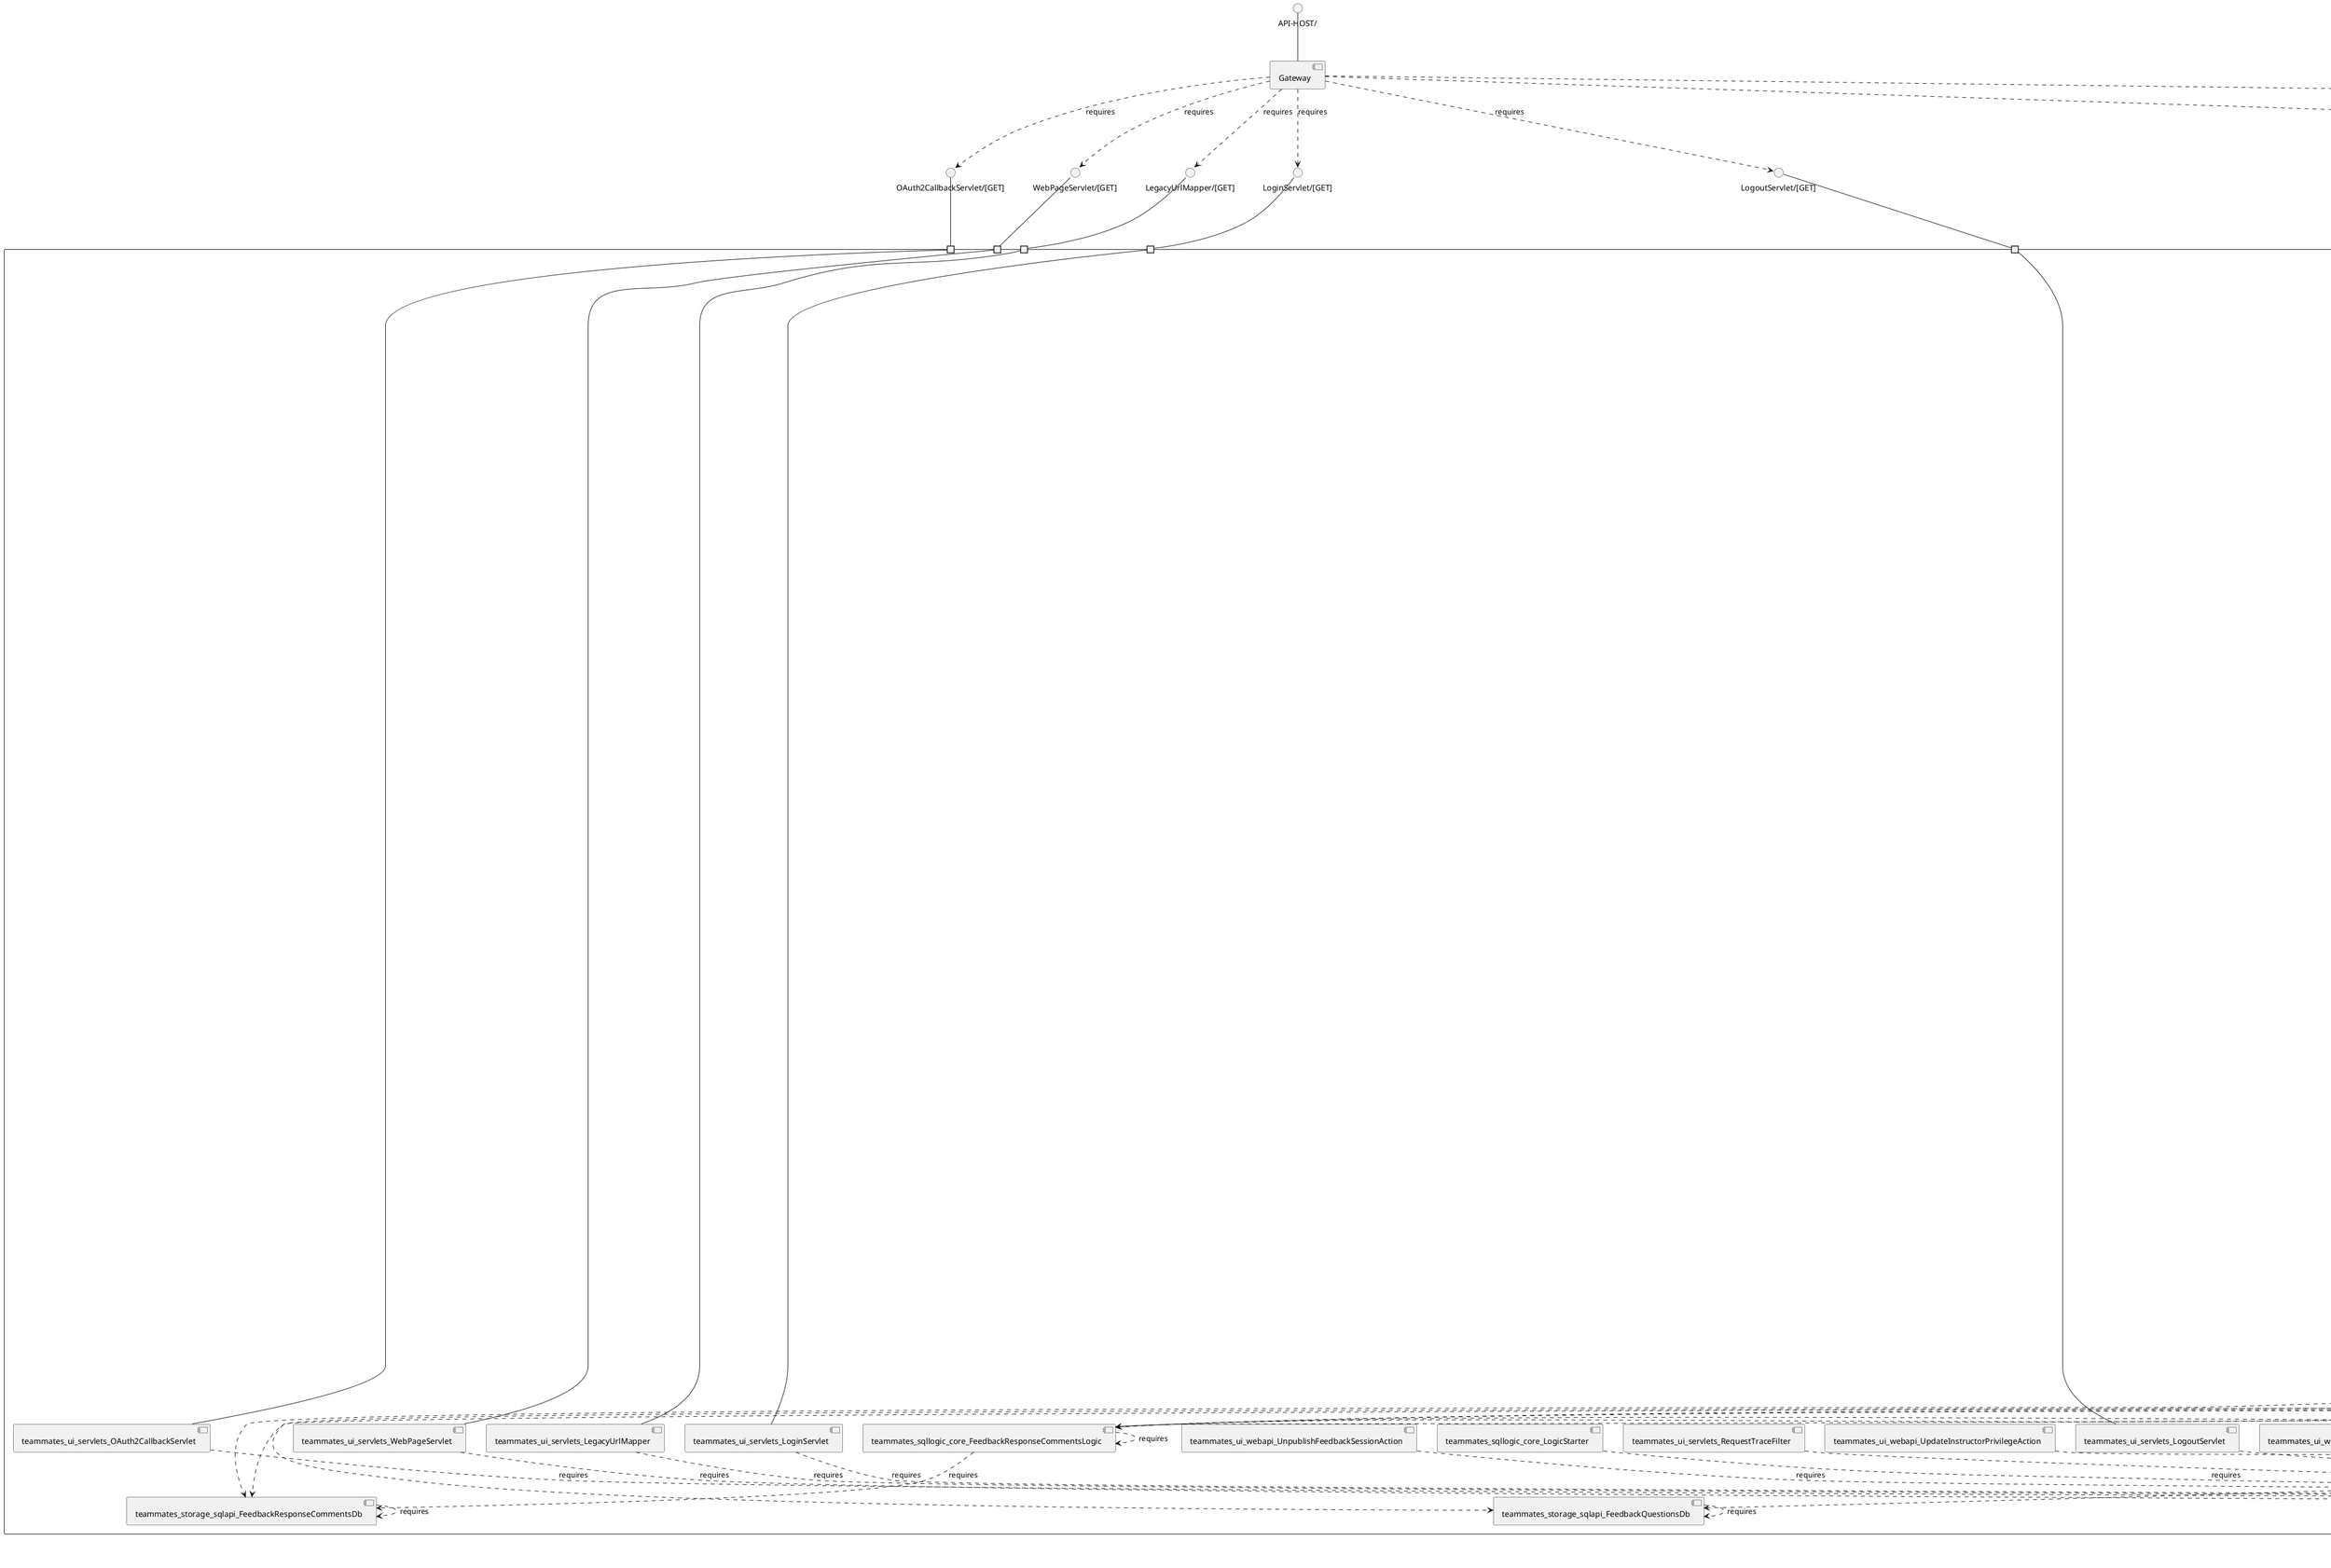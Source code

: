 @startuml
skinparam fixCircleLabelOverlapping true
skinparam componentStyle uml2
component "teammates\n\n\n\n\n\n" {
[teammates_common_datatransfer_questions_FeedbackTextQuestionDetails]
[teammates_common_datatransfer_SqlDataBundle]
[teammates_storage_sqlapi_CoursesDb]
[teammates_sqllogic_core_FeedbackSessionLogsLogic]
[teammates_logic_core_DataBundleLogic]
[teammates_ui_output_FeedbackSessionLogData]
[teammates_it_storage_sqlapi_CoursesDbIT]
[teammates_storage_sqlentity_FeedbackResponseComment]
[teammates_common_datatransfer_questions_FeedbackMsqQuestionDetails]
[teammates_storage_search_AccountRequestSearchManager]
[teammates_ui_webapi_PublishFeedbackSessionAction]
[teammates_client_scripts_testdataconversion_ConvertDatastoreJsonToSqlJson]
[teammates_storage_api_DeadlineExtensionsDb]
[teammates_common_datatransfer_questions_FeedbackContributionResponseDetails]
[teammates_storage_api_FeedbackSessionsDb]
[teammates_storage_sqlentity_responses_FeedbackRankOptionsResponse]
[teammates_storage_sqlentity_questions_FeedbackConstantSumQuestion]
[teammates_it_ui_webapi_SearchStudentsActionIT]
[teammates_common_datatransfer_questions_FeedbackNumericalScaleResponseDetails]
[teammates_storage_search_StudentSearchManager]
[teammates_it_storage_sqlapi_AccountRequestsDbIT]
[teammates_storage_sqlentity_responses_FeedbackRankRecipientsResponse]
[teammates_logic_core_StudentsLogic]
[teammates_it_sqllogic_core_NotificationsLogicIT]
[teammates_ui_webapi_CreateFeedbackSessionAction]
[teammates_storage_sqlentity_responses_FeedbackNumericalScaleResponse]
[teammates_ui_output_InstructorPrivilegeData]
[teammates_storage_sqlentity_questions_FeedbackMsqQuestion]
[teammates_common_datatransfer_questions_FeedbackConstantSumQuestionDetails]
[teammates_ui_webapi_JoinCourseAction]
[teammates_common_datatransfer_questions_FeedbackTextResponseDetails]
[teammates_logic_external_FirebaseAuthService]
[teammates_ui_servlets_LegacyUrlMapper]
[teammates_ui_servlets_OAuth2CallbackServlet]
[teammates_client_scripts_PopulateCourseSearchDocuments]
[teammates_ui_webapi_CreateAccountAction]
[teammates_storage_sqlentity_questions_FeedbackRubricQuestion]
[teammates_common_datatransfer_questions_FeedbackMcqResponseDetails]
[teammates_storage_sqlapi_UsageStatisticsDb]
[teammates_storage_sqlentity_Course]
[teammates_ui_webapi_FeedbackSessionPublishedEmailWorkerAction]
[teammates_it_sqllogic_core_FeedbackSessionLogsLogicIT]
[teammates_sqllogic_core_FeedbackResponseCommentsLogic]
[teammates_logic_core_UsageStatisticsLogic]
[teammates_storage_sqlsearch_InstructorSearchDocument]
[teammates_common_datatransfer_TeamEvalResult]
[teammates_logic_core_AccountsLogic]
[teammates_it_test_BaseTestCaseWithSqlDatabaseAccess]
[teammates_sqllogic_core_CoursesLogic]
[teammates_ui_webapi_FeedbackSessionClosedRemindersAction]
[teammates_it_storage_sqlapi_AccountsDbIT]
[teammates_storage_sqlentity_FeedbackSession]
[teammates_ui_output_FeedbackSessionData]
[teammates_ui_webapi_CreateFeedbackSessionLogAction]
[teammates_storage_sqlapi_UsersDb]
[teammates_logic_api_TaskQueuer]
[teammates_storage_sqlentity_responses_FeedbackRubricResponse]
[teammates_it_storage_sqlsearch_StudentSearchIT]
[teammates_ui_webapi_FeedbackSessionUnpublishedEmailWorkerAction]
[teammates_common_datatransfer_questions_FeedbackMsqResponseDetails]
[teammates_storage_api_CoursesDb]
[teammates_storage_sqlapi_FeedbackResponsesDb]
[teammates_logic_core_FeedbackQuestionsLogic]
[teammates_storage_sqlapi_FeedbackSessionsDb]
[teammates_it_storage_sqlapi_FeedbackSessionsDbIT]
[teammates_it_storage_sqlapi_UsersDbIT]
[teammates_client_scripts_testdataconversion_DataStoreToSqlConverter]
[teammates_storage_search_InstructorSearchManager]
[teammates_client_scripts_GenerateUsageStatisticsObjects]
[teammates_sqllogic_core_NotificationsLogic]
[teammates_storage_sqlapi_EntitiesDb]
[teammates_ui_webapi_SendErrorReportAction]
[teammates_logic_api_Logic]
[teammates_sqllogic_core_AccountRequestsLogic]
[teammates_client_scripts_testdataconversion_UuidGenerator]
[teammates_logic_external_LocalTaskQueueService]
[teammates_common_datatransfer_questions_FeedbackRubricQuestionDetails]
[teammates_it_storage_sqlapi_NotificationDbIT]
[teammates_storage_api_UsageStatisticsDb]
[teammates_storage_api_NotificationsDb]
[teammates_it_sqllogic_core_DeadlineExtensionsLogicIT]
[teammates_logic_external_EmptyEmailService]
[teammates_sqllogic_core_FeedbackQuestionsLogic]
[teammates_logic_core_CoursesLogic]
[teammates_storage_sqlentity_responses_FeedbackConstantSumResponse]
[teammates_logic_api_EmailGenerator]
[teammates_ui_webapi_ArchiveCourseAction]
[teammates_storage_sqlentity_Student]
[teammates_ui_servlets_WebApiServlet]
[teammates_storage_sqlentity_responses_FeedbackMsqResponse]
[teammates_ui_webapi_UpdateFeedbackSessionAction]
[teammates_common_datatransfer_questions_FeedbackRankRecipientsResponseDetails]
[teammates_storage_sqlentity_questions_FeedbackContributionQuestion]
[teammates_storage_search_SearchManagerFactory]
[teammates_common_util_Logger]
[teammates_it_storage_sqlapi_FeedbackResponseCommentsDbIT]
[teammates_sqllogic_core_UsageStatisticsLogic]
[teammates_ui_servlets_LogoutServlet]
[teammates_ui_webapi_ResetAccountRequestAction]
[teammates_common_datatransfer_questions_FeedbackContributionQuestionDetails]
[teammates_it_ui_webapi_SearchInstructorsActionIT]
[teammates_common_util_StringHelper]
[teammates_ui_webapi_FeedbackSessionRemindParticularUsersEmailWorkerAction]
[teammates_storage_sqlapi_NotificationsDb]
[teammates_sqllogic_api_Logic]
[teammates_sqllogic_core_FeedbackSessionsLogic]
[teammates_logic_core_FeedbackSessionsLogic]
[teammates_logic_external_MailjetService]
[teammates_storage_sqlentity_ReadNotification]
[teammates_logic_core_AccountRequestsLogic]
[teammates_it_ui_webapi_UpdateFeedbackSessionLogsActionIT]
[teammates_sqllogic_core_DeadlineExtensionsLogic]
[teammates_it_sqllogic_core_FeedbackQuestionsLogicIT]
[teammates_it_sqllogic_api_EmailGeneratorTestIT]
[teammates_logic_external_GoogleCloudTasksService]
[teammates_storage_sqlsearch_AccountRequestSearchManager]
[teammates_common_datatransfer_attributes_FeedbackQuestionAttributes]
[teammates_it_storage_sqlapi_FeedbackResponsesDbIT]
[teammates_ui_webapi_SubmitFeedbackResponsesAction]
[teammates_main_Application]
[teammates_sqllogic_core_AccountsLogic]
[teammates_common_datatransfer_questions_FeedbackNumericalScaleQuestionDetails]
[teammates_common_datatransfer_attributes_InstructorAttributes]
[teammates_storage_sqlentity_Team]
[teammates_it_ui_webapi_StudentSearchIndexingWorkerActionIT]
[teammates_storage_sqlapi_AccountsDb]
[teammates_common_datatransfer_InstructorPermissionSet]
[teammates_logic_external_EmptyAuthService]
[teammates_storage_sqlapi_DeadlineExtensionsDb]
[teammates_storage_sqlentity_Notification]
[teammates_storage_sqlentity_DeadlineExtension]
[teammates_storage_sqlentity_questions_FeedbackMcqQuestion]
[teammates_common_datatransfer_questions_FeedbackMcqQuestionDetails]
[teammates_storage_api_FeedbackResponsesDb]
[teammates_storage_sqlsearch_StudentSearchDocument]
[teammates_common_datatransfer_DataBundle]
[teammates_ui_webapi_FeedbackSessionRemindEmailWorkerAction]
[teammates_it_sqllogic_core_FeedbackSessionsLogicIT]
[teammates_logic_core_FeedbackResponseCommentsLogic]
[teammates_logic_api_RecaptchaVerifier]
[teammates_sqllogic_api_SqlEmailGenerator]
[teammates_it_sqllogic_core_AccountRequestsLogicIT]
[teammates_ui_webapi_FeedbackSessionClosingRemindersAction]
[teammates_ui_webapi_FeedbackSessionOpeningSoonRemindersAction]
[teammates_it_storage_sqlapi_FeedbackQuestionsDbIT]
[teammates_common_datatransfer_questions_FeedbackConstantSumResponseDetails]
[teammates_ui_webapi_CalculateUsageStatisticsAction]
[teammates_logic_external_GoogleRecaptchaService]
[teammates_sqllogic_core_FeedbackResponsesLogic]
[teammates_ui_webapi_UpdateInstructorPrivilegeAction]
[teammates_ui_servlets_RequestTraceFilter]
[teammates_storage_sqlentity_Account]
[teammates_ui_servlets_LoginServlet]
[teammates_ui_webapi_UnpublishFeedbackSessionAction]
[teammates_storage_sqlentity_questions_FeedbackNumericalScaleQuestion]
[teammates_sqllogic_core_DataBundleLogic]
[teammates_storage_sqlsearch_SearchManagerFactory]
[teammates_ui_output_FeedbackQuestionData]
[teammates_ui_output_FeedbackResponseCommentData]
[teammates_it_sqllogic_core_AccountsLogicIT]
[teammates_ui_webapi_FeedbackSessionResendPublishedEmailWorkerAction]
[teammates_storage_sqlsearch_StudentSearchManager]
[teammates_common_datatransfer_questions_FeedbackRankOptionsResponseDetails]
[teammates_storage_sqlentity_responses_FeedbackTextResponse]
[teammates_logic_external_MailgunService]
[teammates_storage_sqlentity_questions_FeedbackTextQuestion]
[teammates_it_sqllogic_core_DataBundleLogicIT]
[teammates_storage_api_AccountsDb]
[teammates_it_storage_sqlsearch_InstructorSearchIT]
[teammates_storage_search_InstructorSearchDocument]
[teammates_common_util_Config]
[teammates_logic_external_EmptyRecaptchaService]
[teammates_storage_sqlentity_FeedbackSessionLog]
[teammates_it_sqllogic_core_UsersLogicIT]
[teammates_ui_request_InstructorPrivilegeUpdateRequest]
[teammates_storage_api_FeedbackQuestionsDb]
[teammates_ui_output_CourseData]
[teammates_storage_sqlapi_FeedbackSessionLogsDb]
[teammates_ui_servlets_OriginCheckFilter]
[teammates_ui_webapi_CreateNotificationAction]
[teammates_storage_sqlapi_FeedbackQuestionsDb]
[teammates_sqllogic_core_UsersLogic]
[teammates_logic_core_LogicStarter]
[teammates_client_scripts_DataMigrationForFeedbackSessionMismatchedTimezone]
[teammates_logic_api_AuthProxy]
[teammates_storage_sqlapi_FeedbackResponseCommentsDb]
[teammates_it_sqllogic_core_FeedbackResponsesLogicIT]
[teammates_logic_external_SendgridService]
[teammates_storage_sqlsearch_InstructorSearchManager]
[teammates_logic_api_EmailSender]
[teammates_common_datatransfer_InstructorPrivileges]
[teammates_storage_api_FeedbackResponseCommentsDb]
[teammates_storage_search_StudentSearchDocument]
[teammates_ui_webapi_DatastoreBackupAction]
[teammates_storage_sqlapi_AccountRequestsDb]
[teammates_logic_api_UserProvision]
[teammates_storage_sqlentity_responses_FeedbackContributionResponse]
[teammates_common_datatransfer_questions_FeedbackRubricResponseDetails]
[teammates_storage_api_InstructorsDb]
[teammates_common_datatransfer_attributes_CourseAttributes]
[teammates_logic_core_InstructorsLogic]
[teammates_storage_sqlentity_responses_FeedbackMcqResponse]
[teammates_common_datatransfer_attributes_FeedbackResponseAttributes]
[teammates_client_scripts_DataMigrationForTeamNameInResponseGiver]
[teammates_it_storage_sqlsearch_AccountRequestSearchIT]
[teammates_storage_sqlentity_Section]
[teammates_ui_output_FeedbackResponseData]
[teammates_logic_core_NotificationsLogic]
[teammates_it_storage_sqlapi_UsageStatisticsDbIT]
[teammates_ui_webapi_FeedbackSessionOpeningRemindersAction]
[teammates_sqllogic_core_LogicStarter]
[teammates_ui_servlets_WebPageServlet]
[teammates_storage_api_StudentsDb]
[teammates_storage_sqlentity_Instructor]
[teammates_storage_api_AccountRequestsDb]
[teammates_it_storage_sqlapi_FeedbackSessionLogsDbIT]
[teammates_logic_core_DeadlineExtensionsLogic]
[teammates_logic_core_FeedbackResponsesLogic]
portin " " as teammates_requires_LegacyUrlMapper_GET_
portin " " as teammates_requires_OAuth2CallbackServlet_GET_
portin " " as teammates_requires_WebPageServlet_GET_
portin " " as teammates_requires_LoginServlet_GET_
portin " " as teammates_requires_LogoutServlet_GET_
portin " " as teammates_requires_WebApiServlet_DELETE_GET_POST_PUT_
[teammates_ui_output_FeedbackResponseData]..>[teammates_common_datatransfer_questions_FeedbackTextResponseDetails] : requires
[teammates_logic_core_FeedbackSessionsLogic]..>[teammates_logic_core_FeedbackResponsesLogic] : requires
[teammates_logic_external_GoogleCloudTasksService]..>[teammates_common_util_Logger] : requires
[teammates_logic_core_FeedbackQuestionsLogic]..>[teammates_logic_core_StudentsLogic] : requires
[teammates_ui_output_FeedbackQuestionData]..>[teammates_common_datatransfer_questions_FeedbackContributionQuestionDetails] : requires
[teammates_logic_core_InstructorsLogic]..>[teammates_logic_core_FeedbackResponsesLogic] : requires
[teammates_logic_core_NotificationsLogic]..>[teammates_logic_core_NotificationsLogic] : requires
[teammates_storage_sqlentity_Team]..>[teammates_storage_sqlentity_Section] : requires
[teammates_sqllogic_core_UsersLogic]..>[teammates_sqllogic_core_FeedbackResponsesLogic] : requires
[teammates_sqllogic_core_FeedbackResponseCommentsLogic]..>[teammates_storage_sqlapi_FeedbackResponseCommentsDb] : requires
[teammates_sqllogic_api_Logic]..>[teammates_sqllogic_core_FeedbackQuestionsLogic] : requires
[teammates_client_scripts_PopulateCourseSearchDocuments]..>[teammates_logic_api_Logic] : requires
[teammates_common_util_StringHelper]..>[teammates_common_util_Logger] : requires
[teammates_common_datatransfer_attributes_FeedbackResponseAttributes]..>[teammates_common_datatransfer_questions_FeedbackRankRecipientsResponseDetails] : requires
[teammates_sqllogic_core_DataBundleLogic]..>[teammates_sqllogic_core_AccountsLogic] : requires
[teammates_logic_core_FeedbackResponsesLogic]..>[teammates_logic_core_FeedbackResponseCommentsLogic] : requires
[teammates_sqllogic_api_Logic]..>[teammates_sqllogic_core_NotificationsLogic] : requires
[teammates_common_datatransfer_attributes_FeedbackResponseAttributes]..>[teammates_common_datatransfer_questions_FeedbackMsqResponseDetails] : requires
[teammates_logic_core_DataBundleLogic]..>[teammates_storage_api_FeedbackQuestionsDb] : requires
[teammates_logic_core_DeadlineExtensionsLogic]..>[teammates_logic_core_DeadlineExtensionsLogic] : requires
[teammates_ui_webapi_FeedbackSessionOpeningSoonRemindersAction]..>[teammates_common_util_Logger] : requires
[teammates_sqllogic_core_DataBundleLogic]..>[teammates_sqllogic_core_FeedbackResponseCommentsLogic] : requires
[teammates_logic_core_StudentsLogic]..>[teammates_logic_core_DeadlineExtensionsLogic] : requires
[teammates_storage_sqlapi_DeadlineExtensionsDb]..>[teammates_storage_sqlapi_DeadlineExtensionsDb] : requires
[teammates_ui_webapi_UpdateFeedbackSessionAction]..>[teammates_common_util_Logger] : requires
[teammates_storage_sqlentity_questions_FeedbackNumericalScaleQuestion]..>[teammates_common_datatransfer_questions_FeedbackNumericalScaleQuestionDetails] : requires
[teammates_ui_output_FeedbackSessionData]..>[teammates_common_datatransfer_InstructorPermissionSet] : requires
[teammates_it_sqllogic_core_FeedbackSessionLogsLogicIT]..>[teammates_sqllogic_core_FeedbackSessionLogsLogic] : requires
[teammates_ui_webapi_ArchiveCourseAction]..>[teammates_common_util_Logger] : requires
[teammates_it_sqllogic_core_FeedbackResponsesLogicIT]..>[teammates_sqllogic_core_FeedbackResponseCommentsLogic] : requires
[teammates_it_storage_sqlapi_FeedbackSessionsDbIT]..>[teammates_storage_sqlapi_CoursesDb] : requires
[teammates_storage_api_FeedbackSessionsDb]..>[teammates_storage_api_FeedbackSessionsDb] : requires
[teammates_logic_core_FeedbackResponsesLogic]..>[teammates_logic_core_FeedbackResponsesLogic] : requires
[teammates_logic_core_DataBundleLogic]..>[teammates_storage_api_AccountRequestsDb] : requires
[teammates_ui_webapi_CreateNotificationAction]..>[teammates_common_util_Logger] : requires
[teammates_logic_core_FeedbackQuestionsLogic]..>[teammates_logic_core_CoursesLogic] : requires
[teammates_it_sqllogic_core_AccountsLogicIT]..>[teammates_sqllogic_core_CoursesLogic] : requires
[teammates_sqllogic_api_SqlEmailGenerator]..>[teammates_sqllogic_core_CoursesLogic] : requires
[teammates_ui_output_FeedbackResponseData]..>[teammates_common_datatransfer_questions_FeedbackConstantSumResponseDetails] : requires
[teammates_sqllogic_core_AccountsLogic]..>[teammates_sqllogic_core_AccountsLogic] : requires
[teammates_storage_search_SearchManagerFactory]..>[teammates_storage_search_AccountRequestSearchManager] : requires
[teammates_sqllogic_core_FeedbackQuestionsLogic]..>[teammates_sqllogic_core_FeedbackResponsesLogic] : requires
[teammates_logic_api_Logic]..>[teammates_logic_core_FeedbackResponsesLogic] : requires
[teammates_it_storage_sqlapi_UsersDbIT]..>[teammates_storage_sqlentity_Instructor] : requires
[teammates_common_datatransfer_questions_FeedbackContributionQuestionDetails]..>[teammates_common_util_Logger] : requires
[teammates_logic_api_EmailGenerator]..>[teammates_logic_core_CoursesLogic] : requires
[teammates_it_ui_webapi_UpdateFeedbackSessionLogsActionIT]..>[teammates_storage_sqlentity_Student] : requires
[teammates_logic_core_CoursesLogic]..>[teammates_logic_core_FeedbackQuestionsLogic] : requires
[teammates_storage_sqlapi_CoursesDb]..>[teammates_storage_sqlapi_CoursesDb] : requires
[teammates_logic_core_InstructorsLogic]..>[teammates_storage_api_InstructorsDb] : requires
[teammates_sqllogic_api_Logic]..>[teammates_sqllogic_api_Logic] : requires
[teammates_logic_core_CoursesLogic]..>[teammates_common_util_Logger] : requires
[teammates_logic_core_FeedbackResponseCommentsLogic]..>[teammates_logic_core_FeedbackResponseCommentsLogic] : requires
[teammates_it_sqllogic_core_UsersLogicIT]..>[teammates_sqllogic_core_UsersLogic] : requires
[teammates_logic_api_TaskQueuer]..>[teammates_common_util_Logger] : requires
[teammates_storage_sqlapi_EntitiesDb]..>[teammates_common_util_Logger] : requires
[teammates_storage_sqlentity_questions_FeedbackContributionQuestion]..>[teammates_common_datatransfer_questions_FeedbackContributionQuestionDetails] : requires
[teammates_logic_core_CoursesLogic]..>[teammates_logic_core_DeadlineExtensionsLogic] : requires
[teammates_storage_api_FeedbackQuestionsDb]..>[teammates_storage_api_FeedbackQuestionsDb] : requires
[teammates_storage_api_CoursesDb]..>[teammates_storage_api_CoursesDb] : requires
[teammates_sqllogic_core_DeadlineExtensionsLogic]..>[teammates_storage_sqlapi_DeadlineExtensionsDb] : requires
[teammates_logic_core_CoursesLogic]..>[teammates_logic_core_CoursesLogic] : requires
[teammates_storage_sqlentity_responses_FeedbackContributionResponse]..>[teammates_common_datatransfer_questions_FeedbackContributionResponseDetails] : requires
[teammates_logic_api_Logic]..>[teammates_logic_core_UsageStatisticsLogic] : requires
[teammates_sqllogic_core_DataBundleLogic]..>[teammates_sqllogic_core_FeedbackSessionsLogic] : requires
[teammates_logic_core_InstructorsLogic]..>[teammates_logic_core_FeedbackResponseCommentsLogic] : requires
[teammates_logic_core_StudentsLogic]..>[teammates_logic_core_StudentsLogic] : requires
[teammates_storage_sqlentity_ReadNotification]..>[teammates_storage_sqlentity_Account] : requires
[teammates_ui_output_FeedbackResponseData]..>[teammates_common_datatransfer_questions_FeedbackMcqResponseDetails] : requires
[teammates_storage_sqlentity_responses_FeedbackRubricResponse]..>[teammates_common_datatransfer_questions_FeedbackRubricResponseDetails] : requires
[teammates_logic_api_Logic]..>[teammates_logic_core_FeedbackSessionsLogic] : requires
[teammates_storage_sqlentity_FeedbackSession]..>[teammates_storage_sqlentity_Course] : requires
[teammates_logic_api_EmailSender]..>[teammates_logic_external_MailjetService] : requires
[teammates_sqllogic_core_FeedbackResponsesLogic]..>[teammates_sqllogic_core_FeedbackResponseCommentsLogic] : requires
[teammates_storage_sqlapi_UsersDb]..>[teammates_storage_sqlapi_UsersDb] : requires
[teammates_client_scripts_DataMigrationForFeedbackSessionMismatchedTimezone]..>[teammates_common_datatransfer_attributes_CourseAttributes] : requires
[teammates_ui_webapi_SendErrorReportAction]..>[teammates_common_util_Logger] : requires
[teammates_common_datatransfer_attributes_FeedbackQuestionAttributes]..>[teammates_common_datatransfer_questions_FeedbackContributionQuestionDetails] : requires
[teammates_storage_sqlentity_responses_FeedbackRankRecipientsResponse]..>[teammates_common_datatransfer_questions_FeedbackRankRecipientsResponseDetails] : requires
[teammates_it_storage_sqlsearch_InstructorSearchIT]..>[teammates_common_datatransfer_SqlDataBundle] : requires
[teammates_logic_core_CoursesLogic]..>[teammates_storage_api_CoursesDb] : requires
[teammates_sqllogic_core_FeedbackSessionsLogic]..>[teammates_sqllogic_core_FeedbackResponsesLogic] : requires
[teammates_storage_sqlsearch_StudentSearchDocument]..>[teammates_storage_sqlentity_Course] : requires
[teammates_storage_sqlentity_FeedbackResponseComment]..>[teammates_storage_sqlentity_responses_FeedbackRankRecipientsResponse] : requires
[teammates_sqllogic_api_Logic]..>[teammates_sqllogic_core_AccountRequestsLogic] : requires
[teammates_sqllogic_core_FeedbackResponsesLogic]..>[teammates_storage_sqlapi_FeedbackResponsesDb] : requires
[teammates_sqllogic_core_CoursesLogic]..>[teammates_sqllogic_core_UsersLogic] : requires
[teammates_ui_output_FeedbackResponseData]..>[teammates_common_datatransfer_questions_FeedbackNumericalScaleResponseDetails] : requires
[teammates_storage_sqlentity_DeadlineExtension]..>[teammates_storage_sqlentity_FeedbackSession] : requires
[teammates_ui_output_FeedbackSessionLogData]..>[teammates_ui_output_FeedbackSessionData] : requires
[teammates_logic_api_EmailGenerator]..>[teammates_logic_core_FeedbackSessionsLogic] : requires
[teammates_storage_sqlsearch_StudentSearchManager]..>[teammates_storage_sqlapi_UsersDb] : requires
[teammates_logic_core_DeadlineExtensionsLogic]..>[teammates_storage_api_DeadlineExtensionsDb] : requires
[teammates_logic_core_DataBundleLogic]..>[teammates_logic_core_DataBundleLogic] : requires
[teammates_it_sqllogic_core_FeedbackSessionLogsLogicIT]..>[teammates_common_datatransfer_SqlDataBundle] : requires
[teammates_ui_output_FeedbackResponseData]..>[teammates_common_datatransfer_questions_FeedbackRubricResponseDetails] : requires
[teammates_logic_api_EmailGenerator]..>[teammates_logic_core_StudentsLogic] : requires
[teammates_logic_core_DataBundleLogic]..>[teammates_storage_api_FeedbackSessionsDb] : requires
[teammates_logic_external_LocalTaskQueueService]..>[teammates_common_util_Logger] : requires
[teammates_ui_webapi_UpdateInstructorPrivilegeAction]..>[teammates_common_util_Logger] : requires
[teammates_storage_sqlentity_ReadNotification]..>[teammates_storage_sqlentity_Notification] : requires
[teammates_logic_core_CoursesLogic]..>[teammates_logic_core_StudentsLogic] : requires
[teammates_storage_sqlsearch_SearchManagerFactory]..>[teammates_storage_sqlsearch_InstructorSearchManager] : requires
[teammates_sqllogic_core_FeedbackSessionsLogic]..>[teammates_sqllogic_core_FeedbackSessionsLogic] : requires
[teammates_it_ui_webapi_StudentSearchIndexingWorkerActionIT]..>[teammates_storage_sqlentity_Student] : requires
[teammates_it_storage_sqlsearch_StudentSearchIT]..>[teammates_storage_sqlapi_UsersDb] : requires
[teammates_storage_sqlapi_FeedbackSessionLogsDb]..>[teammates_storage_sqlapi_FeedbackSessionLogsDb] : requires
[teammates_storage_api_UsageStatisticsDb]..>[teammates_storage_api_UsageStatisticsDb] : requires
[teammates_sqllogic_core_UsersLogic]..>[teammates_storage_sqlapi_UsersDb] : requires
[teammates_storage_sqlentity_questions_FeedbackConstantSumQuestion]..>[teammates_common_datatransfer_questions_FeedbackConstantSumQuestionDetails] : requires
[teammates_it_storage_sqlapi_UsersDbIT]..>[teammates_storage_sqlapi_CoursesDb] : requires
[teammates_it_storage_sqlapi_FeedbackQuestionsDbIT]..>[teammates_storage_sqlapi_FeedbackQuestionsDb] : requires
[teammates_ui_servlets_RequestTraceFilter]..>[teammates_common_util_Logger] : requires
[teammates_storage_sqlapi_AccountsDb]..>[teammates_storage_sqlapi_AccountsDb] : requires
[teammates_common_datatransfer_attributes_FeedbackResponseAttributes]..>[teammates_common_datatransfer_questions_FeedbackNumericalScaleResponseDetails] : requires
[teammates_storage_api_NotificationsDb]..>[teammates_storage_api_NotificationsDb] : requires
[teammates_common_datatransfer_attributes_FeedbackResponseAttributes]..>[teammates_common_datatransfer_questions_FeedbackTextResponseDetails] : requires
[teammates_logic_core_DataBundleLogic]..>[teammates_storage_api_DeadlineExtensionsDb] : requires
[teammates_sqllogic_core_DeadlineExtensionsLogic]..>[teammates_sqllogic_core_DeadlineExtensionsLogic] : requires
[teammates_storage_sqlentity_FeedbackResponseComment]..>[teammates_storage_sqlentity_responses_FeedbackTextResponse] : requires
[teammates_ui_servlets_LegacyUrlMapper]..>[teammates_common_util_Logger] : requires
[teammates_logic_core_AccountsLogic]..>[teammates_storage_sqlapi_AccountsDb] : requires
[teammates_sqllogic_core_AccountRequestsLogic]..>[teammates_storage_sqlapi_AccountRequestsDb] : requires
[teammates_logic_core_AccountsLogic]..>[teammates_logic_core_AccountsLogic] : requires
[teammates_it_sqllogic_core_DeadlineExtensionsLogicIT]..>[teammates_sqllogic_core_DeadlineExtensionsLogic] : requires
[teammates_sqllogic_api_Logic]..>[teammates_sqllogic_core_CoursesLogic] : requires
[teammates_sqllogic_core_DataBundleLogic]..>[teammates_sqllogic_core_FeedbackQuestionsLogic] : requires
[teammates_logic_api_RecaptchaVerifier]..>[teammates_logic_external_EmptyRecaptchaService] : requires
[teammates_sqllogic_api_Logic]..>[teammates_sqllogic_core_AccountsLogic] : requires
[teammates_sqllogic_core_CoursesLogic]..>[teammates_storage_sqlapi_CoursesDb] : requires
[teammates_sqllogic_core_DataBundleLogic]..>[teammates_sqllogic_core_NotificationsLogic] : requires
[teammates_sqllogic_core_FeedbackSessionsLogic]..>[teammates_common_util_Logger] : requires
[teammates_it_sqllogic_core_UsersLogicIT]..>[teammates_storage_sqlentity_Course] : requires
[teammates_sqllogic_core_UsersLogic]..>[teammates_sqllogic_core_DeadlineExtensionsLogic] : requires
[teammates_it_storage_sqlapi_UsersDbIT]..>[teammates_storage_sqlapi_UsersDb] : requires
[teammates_storage_sqlentity_responses_FeedbackConstantSumResponse]..>[teammates_common_datatransfer_questions_FeedbackConstantSumResponseDetails] : requires
[teammates_logic_external_FirebaseAuthService]..>[teammates_common_util_Logger] : requires
[teammates_ui_output_CourseData]..>[teammates_common_datatransfer_InstructorPermissionSet] : requires
[teammates_ui_webapi_FeedbackSessionRemindParticularUsersEmailWorkerAction]..>[teammates_common_util_Logger] : requires
[teammates_ui_webapi_CreateFeedbackSessionAction]..>[teammates_common_util_Logger] : requires
[teammates_it_ui_webapi_SearchStudentsActionIT]..>[teammates_storage_sqlentity_Instructor] : requires
[teammates_it_sqllogic_core_AccountsLogicIT]..>[teammates_sqllogic_core_NotificationsLogic] : requires
[teammates_sqllogic_api_Logic]..>[teammates_sqllogic_core_FeedbackResponseCommentsLogic] : requires
[teammates_storage_sqlentity_questions_FeedbackRubricQuestion]..>[teammates_common_datatransfer_questions_FeedbackRubricQuestionDetails] : requires
[teammates_logic_api_Logic]..>[teammates_logic_core_NotificationsLogic] : requires
[teammates_common_datatransfer_attributes_FeedbackQuestionAttributes]..>[teammates_common_datatransfer_questions_FeedbackNumericalScaleQuestionDetails] : requires
[teammates_common_datatransfer_InstructorPrivileges]..>[teammates_common_datatransfer_InstructorPermissionSet] : requires
[teammates_storage_sqlentity_Instructor]..>[teammates_common_datatransfer_InstructorPrivileges] : requires
[teammates_storage_search_StudentSearchDocument]..>[teammates_common_datatransfer_attributes_CourseAttributes] : requires
[teammates_common_datatransfer_attributes_FeedbackResponseAttributes]..>[teammates_common_datatransfer_questions_FeedbackContributionResponseDetails] : requires
[teammates_it_sqllogic_core_FeedbackQuestionsLogicIT]..>[teammates_sqllogic_core_FeedbackQuestionsLogic] : requires
[teammates_it_sqllogic_core_AccountRequestsLogicIT]..>[teammates_sqllogic_core_AccountRequestsLogic] : requires
[teammates_logic_api_UserProvision]..>[teammates_sqllogic_core_UsersLogic] : requires
[teammates_sqllogic_api_Logic]..>[teammates_sqllogic_core_UsageStatisticsLogic] : requires
[teammates_logic_core_CoursesLogic]..>[teammates_logic_core_InstructorsLogic] : requires
[teammates_logic_core_FeedbackSessionsLogic]..>[teammates_logic_core_StudentsLogic] : requires
[teammates_storage_api_FeedbackResponsesDb]..>[teammates_storage_api_FeedbackResponsesDb] : requires
[teammates_sqllogic_api_SqlEmailGenerator]..>[teammates_sqllogic_api_SqlEmailGenerator] : requires
[teammates_logic_core_DataBundleLogic]..>[teammates_storage_api_FeedbackResponsesDb] : requires
[teammates_logic_core_InstructorsLogic]..>[teammates_logic_core_InstructorsLogic] : requires
[teammates_ui_servlets_WebPageServlet]..>[teammates_common_util_Logger] : requires
[teammates_logic_api_EmailSender]..>[teammates_logic_external_MailgunService] : requires
[teammates_it_storage_sqlapi_AccountsDbIT]..>[teammates_storage_sqlapi_AccountsDb] : requires
[teammates_ui_output_FeedbackResponseData]..>[teammates_common_datatransfer_questions_FeedbackMsqResponseDetails] : requires
[teammates_common_datatransfer_attributes_FeedbackResponseAttributes]..>[teammates_common_datatransfer_questions_FeedbackConstantSumResponseDetails] : requires
[teammates_it_test_BaseTestCaseWithSqlDatabaseAccess]..>[teammates_sqllogic_api_Logic] : requires
[teammates_it_storage_sqlapi_FeedbackResponsesDbIT]..>[teammates_storage_sqlapi_FeedbackResponsesDb] : requires
[teammates_logic_core_InstructorsLogic]..>[teammates_logic_core_FeedbackQuestionsLogic] : requires
[teammates_logic_api_AuthProxy]..>[teammates_logic_external_FirebaseAuthService] : requires
[teammates_logic_core_FeedbackSessionsLogic]..>[teammates_logic_core_FeedbackQuestionsLogic] : requires
[teammates_logic_api_Logic]..>[teammates_logic_core_InstructorsLogic] : requires
[teammates_storage_sqlentity_responses_FeedbackNumericalScaleResponse]..>[teammates_common_datatransfer_questions_FeedbackNumericalScaleResponseDetails] : requires
[teammates_storage_sqlentity_FeedbackSessionLog]..>[teammates_storage_sqlentity_Student] : requires
[teammates_common_datatransfer_attributes_FeedbackQuestionAttributes]..>[teammates_common_datatransfer_questions_FeedbackMsqQuestionDetails] : requires
[teammates_ui_output_FeedbackResponseData]..>[teammates_ui_output_FeedbackResponseCommentData] : requires
[teammates_storage_sqlsearch_InstructorSearchManager]..>[teammates_storage_sqlapi_CoursesDb] : requires
[teammates_logic_core_DataBundleLogic]..>[teammates_storage_api_FeedbackResponseCommentsDb] : requires
[teammates_it_ui_webapi_SearchStudentsActionIT]..>[teammates_storage_sqlentity_Student] : requires
[teammates_logic_core_FeedbackQuestionsLogic]..>[teammates_logic_core_FeedbackQuestionsLogic] : requires
[teammates_client_scripts_DataMigrationForTeamNameInResponseGiver]..>[teammates_logic_core_StudentsLogic] : requires
[teammates_logic_core_InstructorsLogic]..>[teammates_logic_core_DeadlineExtensionsLogic] : requires
[teammates_sqllogic_core_FeedbackSessionLogsLogic]..>[teammates_storage_sqlapi_FeedbackSessionLogsDb] : requires
[teammates_sqllogic_core_FeedbackQuestionsLogic]..>[teammates_common_util_Logger] : requires
[teammates_logic_core_StudentsLogic]..>[teammates_logic_core_FeedbackResponsesLogic] : requires
[teammates_sqllogic_api_Logic]..>[teammates_sqllogic_core_FeedbackSessionsLogic] : requires
[teammates_logic_core_FeedbackSessionsLogic]..>[teammates_logic_core_FeedbackResponseCommentsLogic] : requires
[teammates_logic_core_UsageStatisticsLogic]..>[teammates_logic_core_FeedbackResponsesLogic] : requires
[teammates_logic_api_EmailSender]..>[teammates_logic_api_EmailSender] : requires
[teammates_logic_api_Logic]..>[teammates_logic_core_DataBundleLogic] : requires
[teammates_common_datatransfer_TeamEvalResult]..>[teammates_common_util_Logger] : requires
[teammates_it_ui_webapi_SearchInstructorsActionIT]..>[teammates_storage_sqlentity_Instructor] : requires
[teammates_logic_core_DataBundleLogic]..>[teammates_storage_api_StudentsDb] : requires
[teammates_storage_search_StudentSearchManager]..>[teammates_storage_api_CoursesDb] : requires
[teammates_sqllogic_api_Logic]..>[teammates_sqllogic_core_UsersLogic] : requires
[teammates_logic_core_FeedbackResponsesLogic]..>[teammates_logic_core_StudentsLogic] : requires
[teammates_sqllogic_core_DataBundleLogic]..>[teammates_sqllogic_core_FeedbackResponsesLogic] : requires
[teammates_ui_output_FeedbackQuestionData]..>[teammates_common_datatransfer_questions_FeedbackTextQuestionDetails] : requires
[teammates_logic_api_UserProvision]..>[teammates_logic_core_StudentsLogic] : requires
[teammates_it_storage_sqlapi_FeedbackQuestionsDbIT]..>[teammates_common_datatransfer_SqlDataBundle] : requires
[teammates_logic_core_FeedbackResponseCommentsLogic]..>[teammates_logic_core_CoursesLogic] : requires
[teammates_logic_core_AccountRequestsLogic]..>[teammates_logic_core_AccountRequestsLogic] : requires
[teammates_ui_webapi_DatastoreBackupAction]..>[teammates_common_util_Logger] : requires
[teammates_ui_output_FeedbackQuestionData]..>[teammates_common_datatransfer_questions_FeedbackMcqQuestionDetails] : requires
[teammates_it_storage_sqlapi_UsageStatisticsDbIT]..>[teammates_storage_sqlapi_UsageStatisticsDb] : requires
[teammates_logic_core_FeedbackResponseCommentsLogic]..>[teammates_logic_core_StudentsLogic] : requires
[teammates_storage_search_InstructorSearchManager]..>[teammates_storage_api_CoursesDb] : requires
[teammates_sqllogic_core_FeedbackResponseCommentsLogic]..>[teammates_sqllogic_core_FeedbackResponseCommentsLogic] : requires
[teammates_common_datatransfer_attributes_FeedbackQuestionAttributes]..>[teammates_common_datatransfer_questions_FeedbackConstantSumQuestionDetails] : requires
[teammates_sqllogic_core_AccountsLogic]..>[teammates_sqllogic_core_NotificationsLogic] : requires
[teammates_it_sqllogic_core_FeedbackSessionsLogicIT]..>[teammates_common_datatransfer_SqlDataBundle] : requires
[teammates_logic_api_UserProvision]..>[teammates_logic_api_UserProvision] : requires
[teammates_it_storage_sqlapi_UsersDbIT]..>[teammates_storage_sqlentity_Section] : requires
[teammates_logic_core_FeedbackResponseCommentsLogic]..>[teammates_storage_api_FeedbackResponseCommentsDb] : requires
[teammates_common_datatransfer_attributes_InstructorAttributes]..>[teammates_common_datatransfer_InstructorPrivileges] : requires
[teammates_it_sqllogic_api_EmailGeneratorTestIT]..>[teammates_sqllogic_api_SqlEmailGenerator] : requires
[teammates_logic_core_StudentsLogic]..>[teammates_logic_core_FeedbackSessionsLogic] : requires
[teammates_storage_sqlentity_questions_FeedbackMsqQuestion]..>[teammates_common_datatransfer_questions_FeedbackMsqQuestionDetails] : requires
[teammates_it_sqllogic_core_FeedbackResponsesLogicIT]..>[teammates_common_datatransfer_SqlDataBundle] : requires
[teammates_ui_webapi_CreateAccountAction]..>[teammates_common_util_Logger] : requires
[teammates_sqllogic_core_DataBundleLogic]..>[teammates_sqllogic_core_DeadlineExtensionsLogic] : requires
[teammates_logic_core_FeedbackResponsesLogic]..>[teammates_storage_api_FeedbackResponsesDb] : requires
[teammates_sqllogic_core_FeedbackSessionLogsLogic]..>[teammates_sqllogic_core_FeedbackSessionLogsLogic] : requires
[teammates_it_storage_sqlapi_FeedbackSessionsDbIT]..>[teammates_storage_sqlapi_FeedbackSessionsDb] : requires
[teammates_sqllogic_core_DataBundleLogic]..>[teammates_sqllogic_core_DataBundleLogic] : requires
[teammates_sqllogic_core_FeedbackQuestionsLogic]..>[teammates_sqllogic_core_FeedbackQuestionsLogic] : requires
[teammates_logic_api_EmailSender]..>[teammates_logic_external_EmptyEmailService] : requires
[teammates_storage_sqlapi_NotificationsDb]..>[teammates_storage_sqlapi_NotificationsDb] : requires
[teammates_it_sqllogic_core_FeedbackResponsesLogicIT]..>[teammates_sqllogic_core_FeedbackResponsesLogic] : requires
[teammates_ui_output_InstructorPrivilegeData]..>[teammates_common_datatransfer_InstructorPrivileges] : requires
[teammates_logic_core_FeedbackResponsesLogic]..>[teammates_logic_core_FeedbackQuestionsLogic] : requires
[teammates_storage_api_AccountRequestsDb]..>[teammates_storage_api_AccountRequestsDb] : requires
[teammates_logic_core_UsageStatisticsLogic]..>[teammates_storage_api_UsageStatisticsDb] : requires
[teammates_logic_api_EmailGenerator]..>[teammates_logic_api_EmailGenerator] : requires
[teammates_sqllogic_core_FeedbackQuestionsLogic]..>[teammates_storage_sqlapi_FeedbackQuestionsDb] : requires
[teammates_it_storage_sqlapi_UsersDbIT]..>[teammates_storage_sqlentity_Student] : requires
[teammates_sqllogic_core_DataBundleLogic]..>[teammates_sqllogic_core_CoursesLogic] : requires
[teammates_it_ui_webapi_UpdateFeedbackSessionLogsActionIT]..>[teammates_storage_sqlentity_FeedbackSession] : requires
[teammates_ui_webapi_FeedbackSessionResendPublishedEmailWorkerAction]..>[teammates_common_util_Logger] : requires
[teammates_logic_core_DataBundleLogic]..>[teammates_storage_api_InstructorsDb] : requires
[teammates_sqllogic_core_NotificationsLogic]..>[teammates_storage_sqlapi_NotificationsDb] : requires
[teammates_it_storage_sqlapi_FeedbackResponseCommentsDbIT]..>[teammates_storage_sqlapi_FeedbackResponseCommentsDb] : requires
[teammates_logic_core_DataBundleLogic]..>[teammates_storage_api_NotificationsDb] : requires
[teammates_sqllogic_core_FeedbackSessionsLogic]..>[teammates_sqllogic_core_FeedbackQuestionsLogic] : requires
[teammates_sqllogic_core_FeedbackSessionsLogic]..>[teammates_sqllogic_core_UsersLogic] : requires
[teammates_it_storage_sqlapi_FeedbackResponseCommentsDbIT]..>[teammates_common_datatransfer_SqlDataBundle] : requires
[teammates_logic_core_FeedbackResponseCommentsLogic]..>[teammates_logic_core_InstructorsLogic] : requires
[teammates_storage_api_DeadlineExtensionsDb]..>[teammates_storage_api_DeadlineExtensionsDb] : requires
[teammates_ui_webapi_SubmitFeedbackResponsesAction]..>[teammates_common_util_Logger] : requires
[teammates_ui_output_FeedbackQuestionData]..>[teammates_common_datatransfer_questions_FeedbackRubricQuestionDetails] : requires
[teammates_main_Application]..>[teammates_common_util_Logger] : requires
[teammates_storage_api_FeedbackResponseCommentsDb]..>[teammates_common_util_Logger] : requires
[teammates_ui_servlets_LogoutServlet]..>[teammates_common_util_Logger] : requires
[teammates_storage_sqlapi_UsageStatisticsDb]..>[teammates_storage_sqlapi_UsageStatisticsDb] : requires
[teammates_it_storage_sqlapi_UsersDbIT]..>[teammates_storage_sqlapi_AccountsDb] : requires
[teammates_ui_servlets_WebApiServlet]..>[teammates_common_util_Logger] : requires
[teammates_it_sqllogic_core_AccountsLogicIT]..>[teammates_sqllogic_core_AccountsLogic] : requires
[teammates_it_storage_sqlsearch_AccountRequestSearchIT]..>[teammates_common_datatransfer_SqlDataBundle] : requires
[teammates_storage_sqlentity_DeadlineExtension]..>[teammates_storage_sqlentity_Instructor] : requires
[teammates_sqllogic_core_FeedbackResponsesLogic]..>[teammates_sqllogic_core_FeedbackResponsesLogic] : requires
[teammates_logic_core_FeedbackResponsesLogic]..>[teammates_logic_core_InstructorsLogic] : requires
[teammates_it_storage_sqlapi_NotificationDbIT]..>[teammates_storage_sqlapi_NotificationsDb] : requires
[teammates_storage_sqlentity_FeedbackResponseComment]..>[teammates_storage_sqlentity_responses_FeedbackConstantSumResponse] : requires
[teammates_storage_sqlsearch_InstructorSearchManager]..>[teammates_storage_sqlapi_UsersDb] : requires
[teammates_client_scripts_testdataconversion_DataStoreToSqlConverter]..>[teammates_client_scripts_testdataconversion_UuidGenerator] : requires
[teammates_sqllogic_core_AccountsLogic]..>[teammates_sqllogic_core_CoursesLogic] : requires
[teammates_sqllogic_core_UsersLogic]..>[teammates_sqllogic_core_FeedbackResponseCommentsLogic] : requires
[teammates_logic_api_EmailGenerator]..>[teammates_logic_core_InstructorsLogic] : requires
[teammates_sqllogic_core_UsersLogic]..>[teammates_sqllogic_core_AccountsLogic] : requires
[teammates_logic_api_UserProvision]..>[teammates_logic_core_InstructorsLogic] : requires
[teammates_client_scripts_testdataconversion_ConvertDatastoreJsonToSqlJson]..>[teammates_client_scripts_testdataconversion_DataStoreToSqlConverter] : requires
[teammates_storage_api_StudentsDb]..>[teammates_common_util_Logger] : requires
[teammates_common_datatransfer_attributes_FeedbackQuestionAttributes]..>[teammates_common_datatransfer_questions_FeedbackRubricQuestionDetails] : requires
[teammates_logic_api_Logic]..>[teammates_logic_api_Logic] : requires
[teammates_sqllogic_core_FeedbackResponsesLogic]..>[teammates_sqllogic_core_FeedbackQuestionsLogic] : requires
[teammates_logic_core_UsageStatisticsLogic]..>[teammates_logic_core_UsageStatisticsLogic] : requires
[teammates_logic_core_CoursesLogic]..>[teammates_logic_core_FeedbackResponsesLogic] : requires
[teammates_sqllogic_core_FeedbackQuestionsLogic]..>[teammates_sqllogic_core_FeedbackSessionsLogic] : requires
[teammates_ui_output_FeedbackResponseData]..>[teammates_common_datatransfer_questions_FeedbackRankOptionsResponseDetails] : requires
[teammates_sqllogic_api_Logic]..>[teammates_sqllogic_core_DeadlineExtensionsLogic] : requires
[teammates_storage_sqlapi_AccountRequestsDb]..>[teammates_storage_sqlapi_AccountRequestsDb] : requires
[teammates_logic_core_AccountsLogic]..>[teammates_logic_core_CoursesLogic] : requires
[teammates_storage_sqlentity_FeedbackSessionLog]..>[teammates_storage_sqlentity_FeedbackSession] : requires
[teammates_sqllogic_core_UsageStatisticsLogic]..>[teammates_storage_sqlapi_UsageStatisticsDb] : requires
[teammates_sqllogic_api_SqlEmailGenerator]..>[teammates_sqllogic_core_DeadlineExtensionsLogic] : requires
[teammates_storage_api_FeedbackResponseCommentsDb]..>[teammates_storage_api_FeedbackResponseCommentsDb] : requires
[teammates_storage_search_SearchManagerFactory]..>[teammates_storage_search_StudentSearchManager] : requires
[teammates_sqllogic_core_UsageStatisticsLogic]..>[teammates_sqllogic_core_UsageStatisticsLogic] : requires
[teammates_ui_webapi_FeedbackSessionClosedRemindersAction]..>[teammates_common_util_Logger] : requires
[teammates_logic_api_Logic]..>[teammates_logic_core_CoursesLogic] : requires
[teammates_logic_api_Logic]..>[teammates_logic_core_FeedbackQuestionsLogic] : requires
[teammates_it_sqllogic_core_FeedbackSessionsLogicIT]..>[teammates_sqllogic_core_FeedbackSessionsLogic] : requires
[teammates_logic_core_FeedbackSessionsLogic]..>[teammates_storage_api_FeedbackSessionsDb] : requires
[teammates_logic_core_DataBundleLogic]..>[teammates_storage_api_AccountsDb] : requires
[teammates_logic_api_AuthProxy]..>[teammates_logic_external_EmptyAuthService] : requires
[teammates_logic_core_FeedbackSessionsLogic]..>[teammates_logic_core_CoursesLogic] : requires
[teammates_storage_sqlentity_FeedbackResponseComment]..>[teammates_storage_sqlentity_responses_FeedbackMcqResponse] : requires
[teammates_common_datatransfer_attributes_FeedbackResponseAttributes]..>[teammates_common_datatransfer_questions_FeedbackRankOptionsResponseDetails] : requires
[teammates_it_storage_sqlapi_FeedbackResponsesDbIT]..>[teammates_storage_sqlapi_FeedbackResponseCommentsDb] : requires
[teammates_ui_webapi_FeedbackSessionUnpublishedEmailWorkerAction]..>[teammates_common_util_Logger] : requires
[teammates_it_storage_sqlapi_FeedbackResponsesDbIT]..>[teammates_common_datatransfer_SqlDataBundle] : requires
[teammates_logic_core_FeedbackSessionsLogic]..>[teammates_logic_core_DeadlineExtensionsLogic] : requires
[teammates_common_datatransfer_attributes_FeedbackResponseAttributes]..>[teammates_common_datatransfer_questions_FeedbackRubricResponseDetails] : requires
[teammates_logic_core_FeedbackQuestionsLogic]..>[teammates_logic_core_InstructorsLogic] : requires
[teammates_ui_webapi_ResetAccountRequestAction]..>[teammates_common_util_Logger] : requires
[teammates_it_sqllogic_api_EmailGeneratorTestIT]..>[teammates_common_datatransfer_SqlDataBundle] : requires
[teammates_logic_core_UsageStatisticsLogic]..>[teammates_logic_core_InstructorsLogic] : requires
[teammates_it_ui_webapi_UpdateFeedbackSessionLogsActionIT]..>[teammates_storage_sqlentity_Course] : requires
[teammates_client_scripts_GenerateUsageStatisticsObjects]..>[teammates_logic_api_Logic] : requires
[teammates_common_datatransfer_attributes_FeedbackResponseAttributes]..>[teammates_common_datatransfer_questions_FeedbackMcqResponseDetails] : requires
[teammates_storage_sqlentity_DeadlineExtension]..>[teammates_storage_sqlentity_Student] : requires
[teammates_storage_sqlentity_FeedbackResponseComment]..>[teammates_storage_sqlentity_responses_FeedbackRankOptionsResponse] : requires
[teammates_client_scripts_testdataconversion_ConvertDatastoreJsonToSqlJson]..>[teammates_common_datatransfer_DataBundle] : requires
[teammates_sqllogic_core_DeadlineExtensionsLogic]..>[teammates_sqllogic_core_FeedbackSessionsLogic] : requires
[teammates_it_sqllogic_core_UsersLogicIT]..>[teammates_sqllogic_core_AccountsLogic] : requires
[teammates_storage_sqlentity_questions_FeedbackMcqQuestion]..>[teammates_common_datatransfer_questions_FeedbackMcqQuestionDetails] : requires
[teammates_sqllogic_core_UsersLogic]..>[teammates_sqllogic_core_UsersLogic] : requires
[teammates_storage_sqlapi_FeedbackSessionsDb]..>[teammates_storage_sqlapi_FeedbackSessionsDb] : requires
[teammates_ui_webapi_FeedbackSessionRemindEmailWorkerAction]..>[teammates_common_util_Logger] : requires
[teammates_logic_core_NotificationsLogic]..>[teammates_storage_api_NotificationsDb] : requires
[teammates_client_scripts_testdataconversion_ConvertDatastoreJsonToSqlJson]..>[teammates_common_datatransfer_SqlDataBundle] : requires
[teammates_storage_sqlentity_responses_FeedbackMsqResponse]..>[teammates_common_datatransfer_questions_FeedbackMsqResponseDetails] : requires
[teammates_logic_core_CoursesLogic]..>[teammates_logic_core_FeedbackSessionsLogic] : requires
[teammates_storage_sqlentity_FeedbackResponseComment]..>[teammates_storage_sqlentity_responses_FeedbackContributionResponse] : requires
[teammates_logic_api_TaskQueuer]..>[teammates_logic_external_LocalTaskQueueService] : requires
[teammates_storage_sqlsearch_AccountRequestSearchManager]..>[teammates_storage_sqlapi_AccountRequestsDb] : requires
[teammates_logic_api_Logic]..>[teammates_logic_core_AccountRequestsLogic] : requires
[teammates_storage_sqlentity_responses_FeedbackTextResponse]..>[teammates_common_datatransfer_questions_FeedbackTextResponseDetails] : requires
[teammates_logic_external_MailgunService]..>[teammates_common_util_Logger] : requires
[teammates_logic_core_AccountRequestsLogic]..>[teammates_storage_api_AccountRequestsDb] : requires
[teammates_logic_api_Logic]..>[teammates_logic_core_DeadlineExtensionsLogic] : requires
[teammates_logic_external_GoogleRecaptchaService]..>[teammates_common_util_Logger] : requires
[teammates_ui_webapi_CalculateUsageStatisticsAction]..>[teammates_common_util_Logger] : requires
[teammates_sqllogic_api_Logic]..>[teammates_sqllogic_core_FeedbackSessionLogsLogic] : requires
[teammates_logic_api_RecaptchaVerifier]..>[teammates_logic_api_RecaptchaVerifier] : requires
[teammates_it_sqllogic_core_FeedbackSessionsLogicIT]..>[teammates_sqllogic_core_FeedbackQuestionsLogic] : requires
[teammates_storage_sqlentity_Section]..>[teammates_storage_sqlentity_Course] : requires
[teammates_ui_webapi_PublishFeedbackSessionAction]..>[teammates_common_util_Logger] : requires
[teammates_logic_core_AccountsLogic]..>[teammates_logic_core_NotificationsLogic] : requires
[teammates_it_sqllogic_core_AccountsLogicIT]..>[teammates_common_datatransfer_SqlDataBundle] : requires
[teammates_sqllogic_core_LogicStarter]..>[teammates_common_util_Logger] : requires
[teammates_sqllogic_core_AccountsLogic]..>[teammates_sqllogic_core_UsersLogic] : requires
[teammates_storage_sqlapi_FeedbackResponseCommentsDb]..>[teammates_storage_sqlapi_FeedbackResponseCommentsDb] : requires
[teammates_sqllogic_core_FeedbackSessionLogsLogic]..>[teammates_common_util_Logger] : requires
[teammates_logic_api_AuthProxy]..>[teammates_logic_api_AuthProxy] : requires
[teammates_storage_sqlentity_responses_FeedbackRankOptionsResponse]..>[teammates_common_datatransfer_questions_FeedbackRankOptionsResponseDetails] : requires
[teammates_logic_api_RecaptchaVerifier]..>[teammates_logic_external_GoogleRecaptchaService] : requires
[teammates_logic_core_AccountsLogic]..>[teammates_logic_core_StudentsLogic] : requires
[teammates_sqllogic_api_SqlEmailGenerator]..>[teammates_sqllogic_core_UsersLogic] : requires
[teammates_storage_sqlentity_responses_FeedbackMcqResponse]..>[teammates_common_datatransfer_questions_FeedbackMcqResponseDetails] : requires
[teammates_logic_api_Logic]..>[teammates_logic_core_StudentsLogic] : requires
[teammates_common_datatransfer_attributes_FeedbackQuestionAttributes]..>[teammates_common_datatransfer_questions_FeedbackMcqQuestionDetails] : requires
[teammates_logic_api_TaskQueuer]..>[teammates_logic_api_TaskQueuer] : requires
[teammates_it_sqllogic_core_UsersLogicIT]..>[teammates_storage_sqlentity_Account] : requires
[teammates_it_storage_sqlapi_CoursesDbIT]..>[teammates_storage_sqlapi_CoursesDb] : requires
[teammates_logic_core_UsageStatisticsLogic]..>[teammates_logic_core_AccountRequestsLogic] : requires
[teammates_logic_core_FeedbackResponseCommentsLogic]..>[teammates_logic_core_FeedbackResponsesLogic] : requires
[teammates_it_storage_sqlapi_FeedbackSessionLogsDbIT]..>[teammates_common_datatransfer_SqlDataBundle] : requires
[teammates_client_scripts_DataMigrationForTeamNameInResponseGiver]..>[teammates_logic_core_FeedbackResponsesLogic] : requires
[teammates_storage_sqlsearch_SearchManagerFactory]..>[teammates_storage_sqlsearch_StudentSearchManager] : requires
[teammates_sqllogic_api_Logic]..>[teammates_sqllogic_core_FeedbackResponsesLogic] : requires
[teammates_logic_core_FeedbackSessionsLogic]..>[teammates_logic_core_InstructorsLogic] : requires
[teammates_client_scripts_DataMigrationForFeedbackSessionMismatchedTimezone]..>[teammates_logic_core_CoursesLogic] : requires
[teammates_storage_api_InstructorsDb]..>[teammates_storage_api_InstructorsDb] : requires
[teammates_ui_webapi_JoinCourseAction]..>[teammates_common_util_Logger] : requires
[teammates_storage_sqlsearch_InstructorSearchDocument]..>[teammates_storage_sqlentity_Course] : requires
[teammates_sqllogic_core_DataBundleLogic]..>[teammates_sqllogic_core_AccountRequestsLogic] : requires
[teammates_it_sqllogic_core_DeadlineExtensionsLogicIT]..>[teammates_common_datatransfer_SqlDataBundle] : requires
[teammates_logic_core_AccountsLogic]..>[teammates_storage_api_AccountsDb] : requires
[teammates_it_storage_sqlapi_FeedbackSessionLogsDbIT]..>[teammates_storage_sqlapi_FeedbackSessionLogsDb] : requires
[teammates_logic_core_FeedbackSessionsLogic]..>[teammates_logic_core_FeedbackSessionsLogic] : requires
[teammates_ui_servlets_OAuth2CallbackServlet]..>[teammates_common_util_Logger] : requires
[teammates_it_sqllogic_core_UsersLogicIT]..>[teammates_sqllogic_core_CoursesLogic] : requires
[teammates_sqllogic_core_NotificationsLogic]..>[teammates_sqllogic_core_NotificationsLogic] : requires
[teammates_it_sqllogic_core_DataBundleLogicIT]..>[teammates_sqllogic_core_DataBundleLogic] : requires
[teammates_logic_core_InstructorsLogic]..>[teammates_logic_core_FeedbackSessionsLogic] : requires
[teammates_storage_sqlsearch_SearchManagerFactory]..>[teammates_storage_sqlsearch_AccountRequestSearchManager] : requires
[teammates_logic_core_FeedbackSessionsLogic]..>[teammates_common_util_Logger] : requires
[teammates_it_storage_sqlapi_UsersDbIT]..>[teammates_storage_sqlentity_Course] : requires
[teammates_ui_output_FeedbackQuestionData]..>[teammates_common_datatransfer_questions_FeedbackNumericalScaleQuestionDetails] : requires
[teammates_logic_api_TaskQueuer]..>[teammates_logic_external_GoogleCloudTasksService] : requires
[teammates_logic_core_InstructorsLogic]..>[teammates_common_util_Logger] : requires
[teammates_logic_core_FeedbackQuestionsLogic]..>[teammates_storage_api_FeedbackQuestionsDb] : requires
[teammates_logic_core_CoursesLogic]..>[teammates_logic_core_FeedbackResponseCommentsLogic] : requires
[teammates_storage_sqlapi_FeedbackResponsesDb]..>[teammates_storage_sqlapi_FeedbackResponsesDb] : requires
[teammates_sqllogic_core_DataBundleLogic]..>[teammates_sqllogic_core_FeedbackSessionLogsLogic] : requires
[teammates_logic_api_EmailSender]..>[teammates_logic_external_SendgridService] : requires
[teammates_ui_output_FeedbackResponseData]..>[teammates_common_datatransfer_questions_FeedbackRankRecipientsResponseDetails] : requires
[teammates_common_datatransfer_attributes_CourseAttributes]..>[teammates_common_util_Logger] : requires
[teammates_it_sqllogic_core_AccountsLogicIT]..>[teammates_storage_sqlapi_AccountsDb] : requires
[teammates_storage_search_InstructorSearchDocument]..>[teammates_common_datatransfer_attributes_CourseAttributes] : requires
[teammates_sqllogic_core_AccountRequestsLogic]..>[teammates_sqllogic_core_AccountRequestsLogic] : requires
[teammates_sqllogic_core_FeedbackQuestionsLogic]..>[teammates_sqllogic_core_UsersLogic] : requires
[teammates_storage_sqlentity_questions_FeedbackTextQuestion]..>[teammates_common_datatransfer_questions_FeedbackTextQuestionDetails] : requires
[teammates_common_util_Config]..>[teammates_common_util_Logger] : requires
[teammates_ui_request_InstructorPrivilegeUpdateRequest]..>[teammates_common_datatransfer_InstructorPrivileges] : requires
[teammates_sqllogic_core_AccountsLogic]..>[teammates_storage_sqlapi_AccountsDb] : requires
[teammates_storage_sqlsearch_StudentSearchManager]..>[teammates_storage_sqlapi_CoursesDb] : requires
[teammates_ui_output_FeedbackQuestionData]..>[teammates_common_datatransfer_questions_FeedbackMsqQuestionDetails] : requires
[teammates_sqllogic_api_SqlEmailGenerator]..>[teammates_sqllogic_core_FeedbackSessionsLogic] : requires
[teammates_logic_core_StudentsLogic]..>[teammates_storage_api_StudentsDb] : requires
[teammates_common_datatransfer_attributes_FeedbackQuestionAttributes]..>[teammates_common_datatransfer_questions_FeedbackTextQuestionDetails] : requires
[teammates_ui_webapi_FeedbackSessionOpeningRemindersAction]..>[teammates_common_util_Logger] : requires
[teammates_logic_core_FeedbackQuestionsLogic]..>[teammates_logic_core_FeedbackSessionsLogic] : requires
[teammates_logic_core_FeedbackQuestionsLogic]..>[teammates_common_util_Logger] : requires
[teammates_logic_api_Logic]..>[teammates_logic_core_FeedbackResponseCommentsLogic] : requires
[teammates_ui_webapi_UnpublishFeedbackSessionAction]..>[teammates_common_util_Logger] : requires
[teammates_storage_api_StudentsDb]..>[teammates_storage_api_StudentsDb] : requires
[teammates_storage_sqlapi_FeedbackQuestionsDb]..>[teammates_storage_sqlapi_FeedbackQuestionsDb] : requires
[teammates_storage_sqlentity_FeedbackResponseComment]..>[teammates_storage_sqlentity_responses_FeedbackNumericalScaleResponse] : requires
[teammates_it_sqllogic_core_NotificationsLogicIT]..>[teammates_sqllogic_core_NotificationsLogic] : requires
[teammates_sqllogic_core_FeedbackResponsesLogic]..>[teammates_sqllogic_core_UsersLogic] : requires
[teammates_it_sqllogic_core_AccountsLogicIT]..>[teammates_sqllogic_core_UsersLogic] : requires
[teammates_it_storage_sqlapi_AccountRequestsDbIT]..>[teammates_storage_sqlapi_AccountRequestsDb] : requires
[teammates_it_storage_sqlsearch_AccountRequestSearchIT]..>[teammates_storage_sqlapi_AccountRequestsDb] : requires
[teammates_ui_output_FeedbackQuestionData]..>[teammates_common_datatransfer_questions_FeedbackConstantSumQuestionDetails] : requires
[teammates_it_storage_sqlsearch_StudentSearchIT]..>[teammates_common_datatransfer_SqlDataBundle] : requires
[teammates_sqllogic_core_CoursesLogic]..>[teammates_sqllogic_core_FeedbackSessionsLogic] : requires
[teammates_sqllogic_core_DataBundleLogic]..>[teammates_sqllogic_core_UsersLogic] : requires
[teammates_it_sqllogic_core_FeedbackQuestionsLogicIT]..>[teammates_common_datatransfer_SqlDataBundle] : requires
[teammates_storage_search_AccountRequestSearchManager]..>[teammates_storage_api_AccountRequestsDb] : requires
[teammates_storage_search_SearchManagerFactory]..>[teammates_storage_search_InstructorSearchManager] : requires
[teammates_ui_webapi_FeedbackSessionClosingRemindersAction]..>[teammates_common_util_Logger] : requires
[teammates_sqllogic_core_FeedbackQuestionsLogic]..>[teammates_sqllogic_core_CoursesLogic] : requires
[teammates_logic_api_EmailSender]..>[teammates_common_util_Logger] : requires
[teammates_logic_api_Logic]..>[teammates_logic_core_AccountsLogic] : requires
[teammates_ui_output_FeedbackResponseData]..>[teammates_common_datatransfer_questions_FeedbackContributionResponseDetails] : requires
[teammates_storage_search_StudentSearchManager]..>[teammates_storage_api_StudentsDb] : requires
[teammates_logic_core_AccountsLogic]..>[teammates_logic_core_InstructorsLogic] : requires
[teammates_sqllogic_core_FeedbackSessionsLogic]..>[teammates_storage_sqlapi_FeedbackSessionsDb] : requires
[teammates_logic_core_UsageStatisticsLogic]..>[teammates_logic_core_StudentsLogic] : requires
[teammates_ui_servlets_LoginServlet]..>[teammates_common_util_Logger] : requires
[teammates_sqllogic_core_FeedbackSessionsLogic]..>[teammates_sqllogic_core_CoursesLogic] : requires
[teammates_logic_core_CoursesLogic]..>[teammates_logic_core_AccountsLogic] : requires
[teammates_sqllogic_api_Logic]..>[teammates_sqllogic_core_DataBundleLogic] : requires
[teammates_sqllogic_core_CoursesLogic]..>[teammates_sqllogic_core_CoursesLogic] : requires
[teammates_storage_search_InstructorSearchManager]..>[teammates_storage_api_InstructorsDb] : requires
[teammates_ui_webapi_FeedbackSessionPublishedEmailWorkerAction]..>[teammates_common_util_Logger] : requires
[teammates_storage_sqlentity_FeedbackResponseComment]..>[teammates_storage_sqlentity_Section] : requires
[teammates_storage_api_AccountsDb]..>[teammates_storage_api_AccountsDb] : requires
[teammates_logic_core_FeedbackQuestionsLogic]..>[teammates_logic_core_FeedbackResponsesLogic] : requires
[teammates_it_storage_sqlsearch_InstructorSearchIT]..>[teammates_storage_sqlapi_UsersDb] : requires
[teammates_logic_core_FeedbackResponseCommentsLogic]..>[teammates_logic_core_FeedbackSessionsLogic] : requires
[teammates_logic_core_LogicStarter]..>[teammates_common_util_Logger] : requires
[teammates_ui_webapi_CreateFeedbackSessionLogAction]..>[teammates_common_util_Logger] : requires
[teammates_storage_sqlentity_FeedbackResponseComment]..>[teammates_storage_sqlentity_responses_FeedbackRubricResponse] : requires
[teammates_logic_core_UsageStatisticsLogic]..>[teammates_logic_core_CoursesLogic] : requires
[teammates_storage_sqlentity_FeedbackResponseComment]..>[teammates_storage_sqlentity_responses_FeedbackMsqResponse] : requires
[teammates_logic_core_DataBundleLogic]..>[teammates_storage_api_CoursesDb] : requires
[teammates_ui_servlets_OriginCheckFilter]..>[teammates_common_util_Logger] : requires
"teammates_requires_WebPageServlet_GET_"--[teammates_ui_servlets_WebPageServlet]
"teammates_requires_LegacyUrlMapper_GET_"--[teammates_ui_servlets_LegacyUrlMapper]
"teammates_requires_LogoutServlet_GET_"--[teammates_ui_servlets_LogoutServlet]
"teammates_requires_LoginServlet_GET_"--[teammates_ui_servlets_LoginServlet]
"teammates_requires_WebApiServlet_DELETE_GET_POST_PUT_"--[teammates_ui_servlets_WebApiServlet]
"teammates_requires_OAuth2CallbackServlet_GET_"--[teammates_ui_servlets_OAuth2CallbackServlet]
}
interface "LegacyUrlMapper/[GET]" as interface.LegacyUrlMapper_GET_
interface.LegacyUrlMapper_GET_--"teammates_requires_LegacyUrlMapper_GET_"
interface "LoginServlet/[GET]" as interface.LoginServlet_GET_
interface.LoginServlet_GET_--"teammates_requires_LoginServlet_GET_"
interface "LogoutServlet/[GET]" as interface.LogoutServlet_GET_
interface.LogoutServlet_GET_--"teammates_requires_LogoutServlet_GET_"
interface "OAuth2CallbackServlet/[GET]" as interface.OAuth2CallbackServlet_GET_
interface.OAuth2CallbackServlet_GET_--"teammates_requires_OAuth2CallbackServlet_GET_"
interface "WebApiServlet/[DELETE,GET,POST,PUT]" as interface.WebApiServlet_DELETE_GET_POST_PUT_
interface.WebApiServlet_DELETE_GET_POST_PUT_--"teammates_requires_WebApiServlet_DELETE_GET_POST_PUT_"
interface "WebPageServlet/[GET]" as interface.WebPageServlet_GET_
interface.WebPageServlet_GET_--"teammates_requires_WebPageServlet_GET_"
component "teammates_ui_servlets_DevServerLoginServlet\n\n\n\n\n\n" {
[teammates_ui_servlets_DevServerLoginServlet]
portin " " as teammates_ui_servlets_DevServerLoginServlet_requires_SERVICE_HOST_GET_POST_
"teammates_ui_servlets_DevServerLoginServlet_requires_SERVICE_HOST_GET_POST_"--[teammates_ui_servlets_DevServerLoginServlet]
}
interface "SERVICE-HOST/[GET,POST]" as interface.SERVICE_HOST_GET_POST_
interface.SERVICE_HOST_GET_POST_--"teammates_ui_servlets_DevServerLoginServlet_requires_SERVICE_HOST_GET_POST_"
component "teammates_ui_servlets_HealthCheckServlet\n\n\n\n\n\n" {
[teammates_ui_servlets_HealthCheckServlet]
portin " " as teammates_ui_servlets_HealthCheckServlet_requires_HealthCheckServlet_GET_
"teammates_ui_servlets_HealthCheckServlet_requires_HealthCheckServlet_GET_"--[teammates_ui_servlets_HealthCheckServlet]
}
interface "HealthCheckServlet/[GET]" as interface.HealthCheckServlet_GET_
interface.HealthCheckServlet_GET_--"teammates_ui_servlets_HealthCheckServlet_requires_HealthCheckServlet_GET_"
interface "API-HOST/" as interface.API_HOST_
interface.API_HOST_--[Gateway]
interface "HealthCheckServlet/[GET]" as interface.HealthCheckServlet_GET_
[Gateway]..>interface.HealthCheckServlet_GET_ : requires
interface "LegacyUrlMapper/[GET]" as interface.LegacyUrlMapper_GET_
[Gateway]..>interface.LegacyUrlMapper_GET_ : requires
interface "LoginServlet/[GET]" as interface.LoginServlet_GET_
[Gateway]..>interface.LoginServlet_GET_ : requires
interface "LogoutServlet/[GET]" as interface.LogoutServlet_GET_
[Gateway]..>interface.LogoutServlet_GET_ : requires
interface "OAuth2CallbackServlet/[GET]" as interface.OAuth2CallbackServlet_GET_
[Gateway]..>interface.OAuth2CallbackServlet_GET_ : requires
interface "WebApiServlet/[DELETE,GET,POST,PUT]" as interface.WebApiServlet_DELETE_GET_POST_PUT_
[Gateway]..>interface.WebApiServlet_DELETE_GET_POST_PUT_ : requires
interface "WebPageServlet/[GET]" as interface.WebPageServlet_GET_
[Gateway]..>interface.WebPageServlet_GET_ : requires

@enduml
